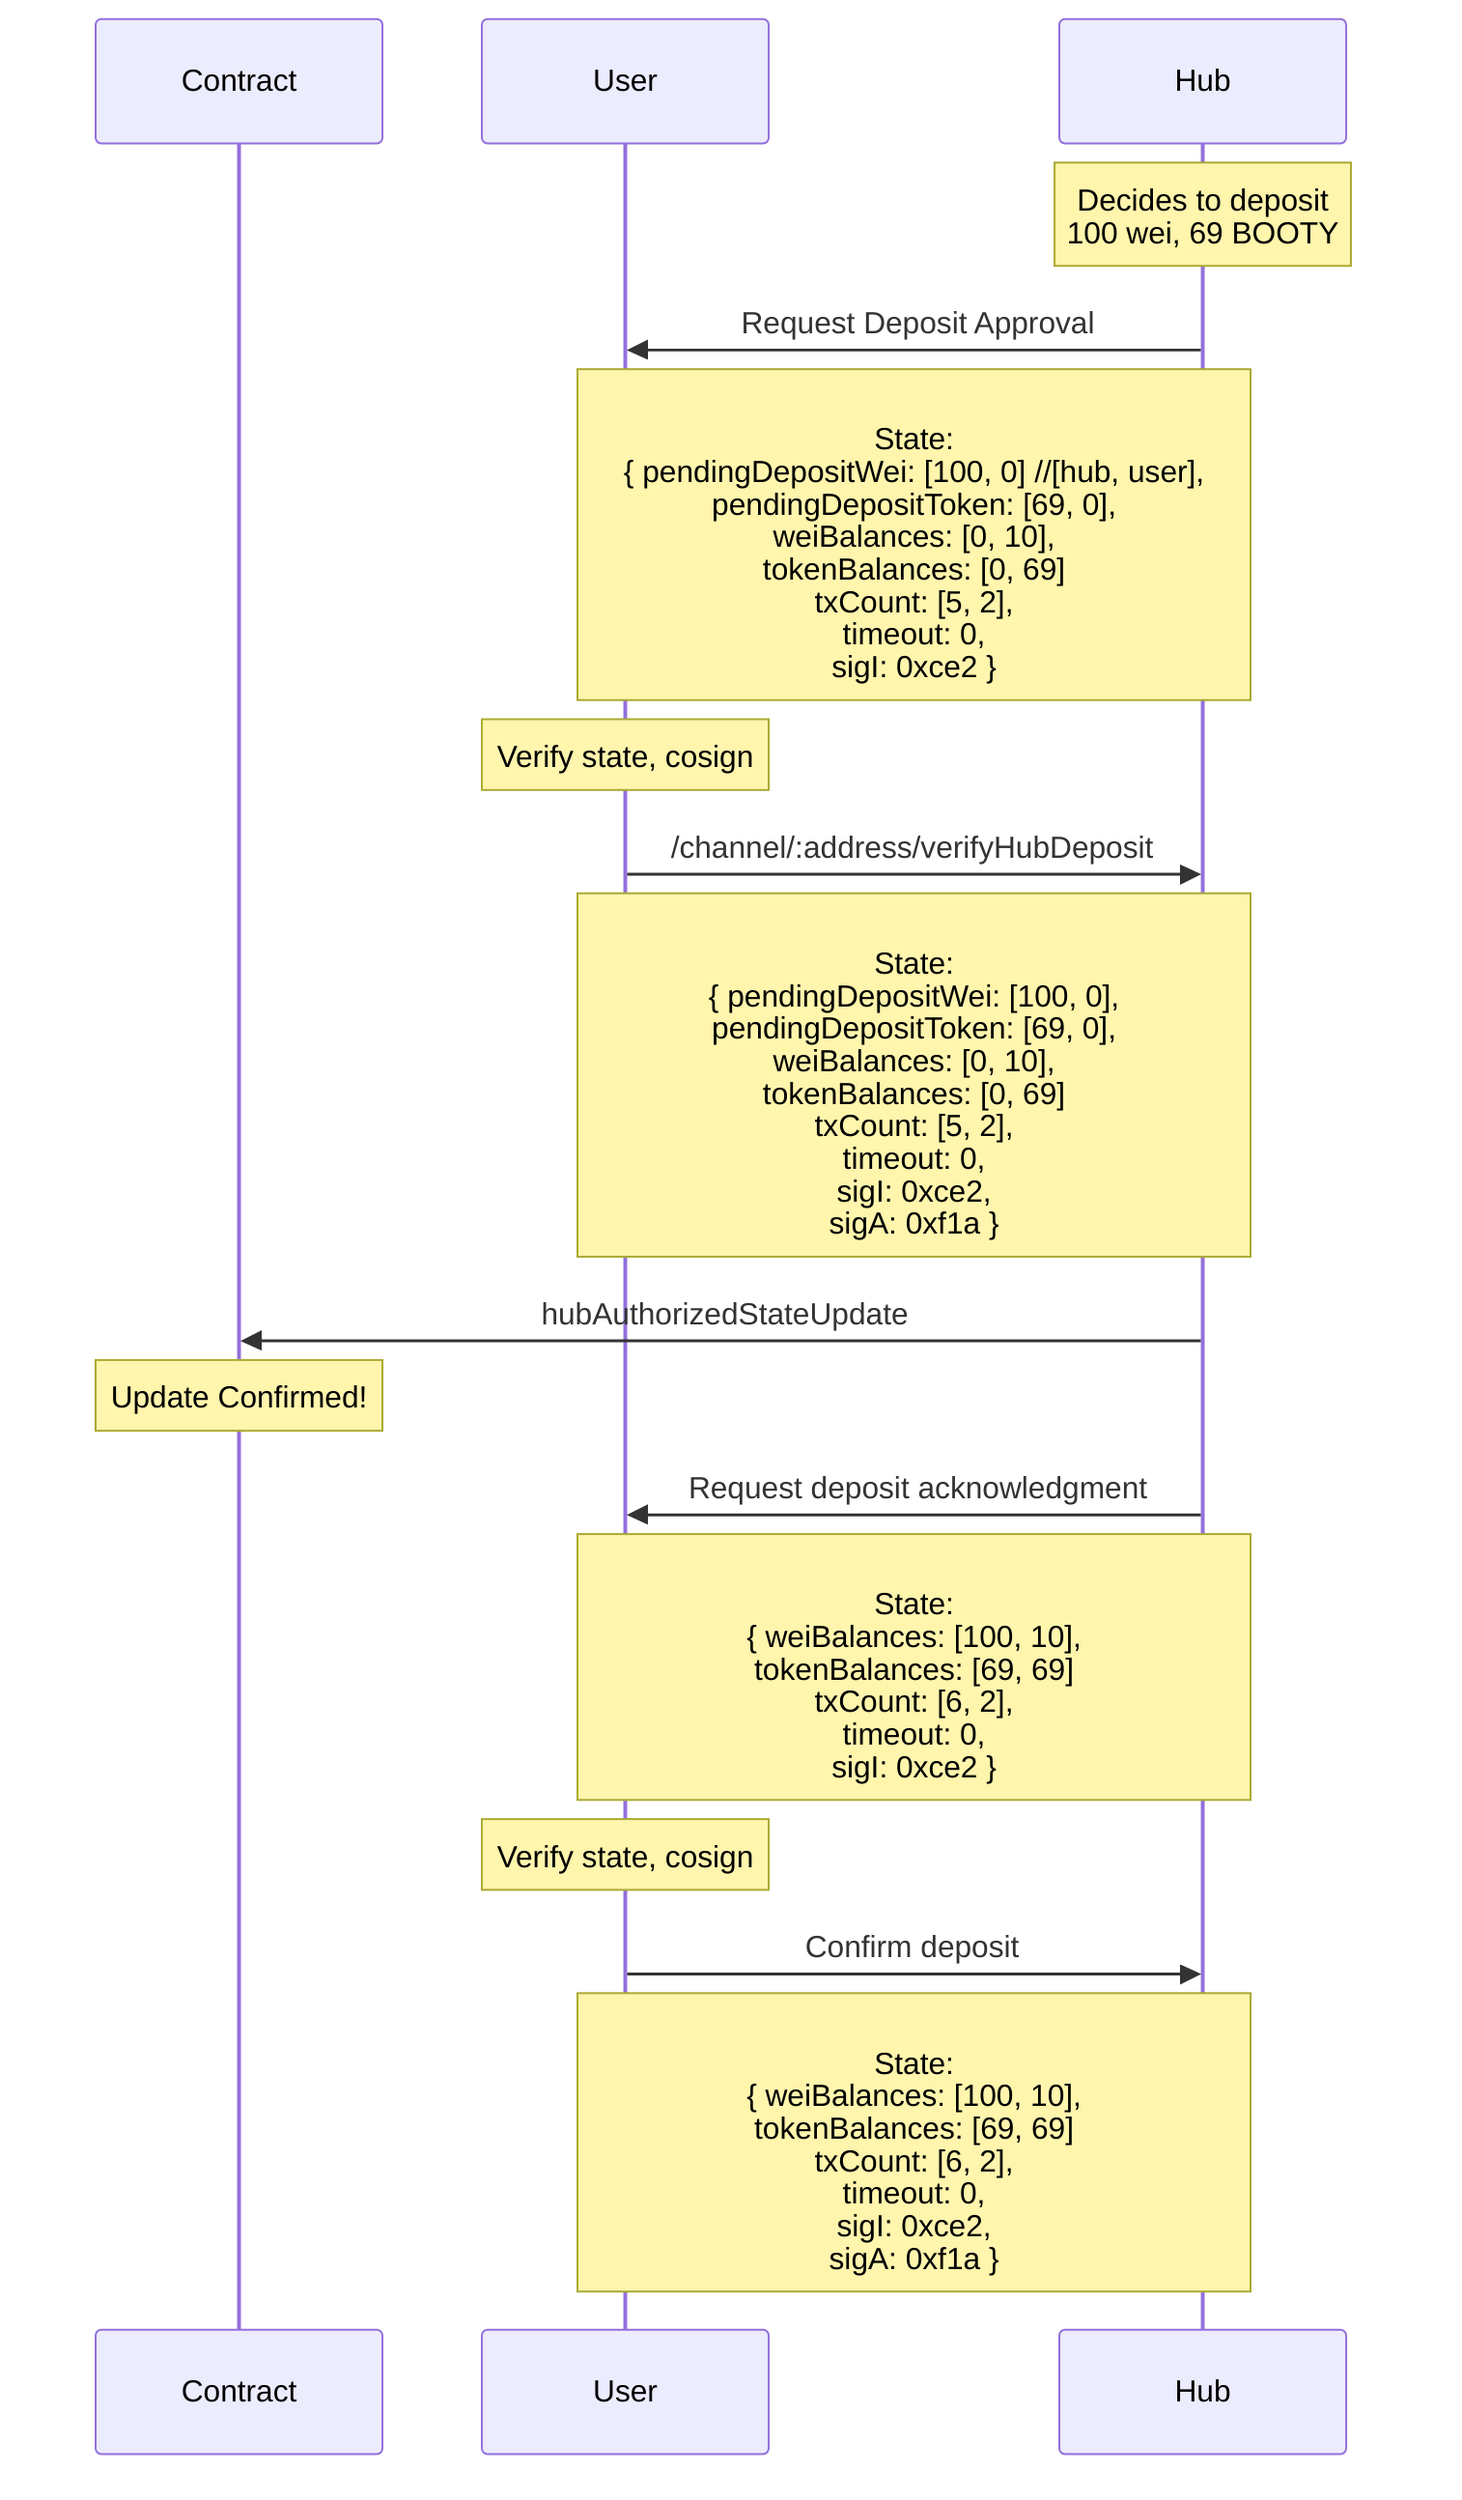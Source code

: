 sequenceDiagram

    # title <u>Hub Deposit</u>

    # aliases
    participant Contract
    participant User
    participant Hub

    Note over Hub: Decides to deposit <br> 100 wei, 69 BOOTY

    Hub->>User: Request Deposit Approval

    Note over Hub,User: <br> State: <br> { pendingDepositWei: [100, 0] //[hub, user], <br> pendingDepositToken: [69, 0], <br> weiBalances: [0, 10], <br> tokenBalances: [0, 69] <br> txCount: [5, 2], <br> timeout: 0, <br> sigI: 0xce2 }

    Note over User: Verify state, cosign

    User->>Hub: /channel/:address/verifyHubDeposit

    Note over User,Hub: <br> State: <br> { pendingDepositWei: [100, 0], <br> pendingDepositToken: [69, 0], <br> weiBalances: [0, 10], <br> tokenBalances: [0, 69] <br> txCount: [5, 2], <br> timeout: 0, <br> sigI: 0xce2, <br> sigA: 0xf1a }

    Hub->>Contract: hubAuthorizedStateUpdate

    Note over Contract: Update Confirmed!

    Hub->>User: Request deposit acknowledgment
    Note over User,Hub: <br> State: <br> { weiBalances: [100, 10], <br> tokenBalances: [69, 69] <br> txCount: [6, 2], <br> timeout: 0, <br> sigI: 0xce2 }

    Note over User: Verify state, cosign

    User->>Hub: Confirm deposit
    Note over User,Hub: <br> State: <br> { weiBalances: [100, 10], <br> tokenBalances: [69, 69] <br> txCount: [6, 2], <br> timeout: 0, <br> sigI: 0xce2, <br> sigA: 0xf1a  }